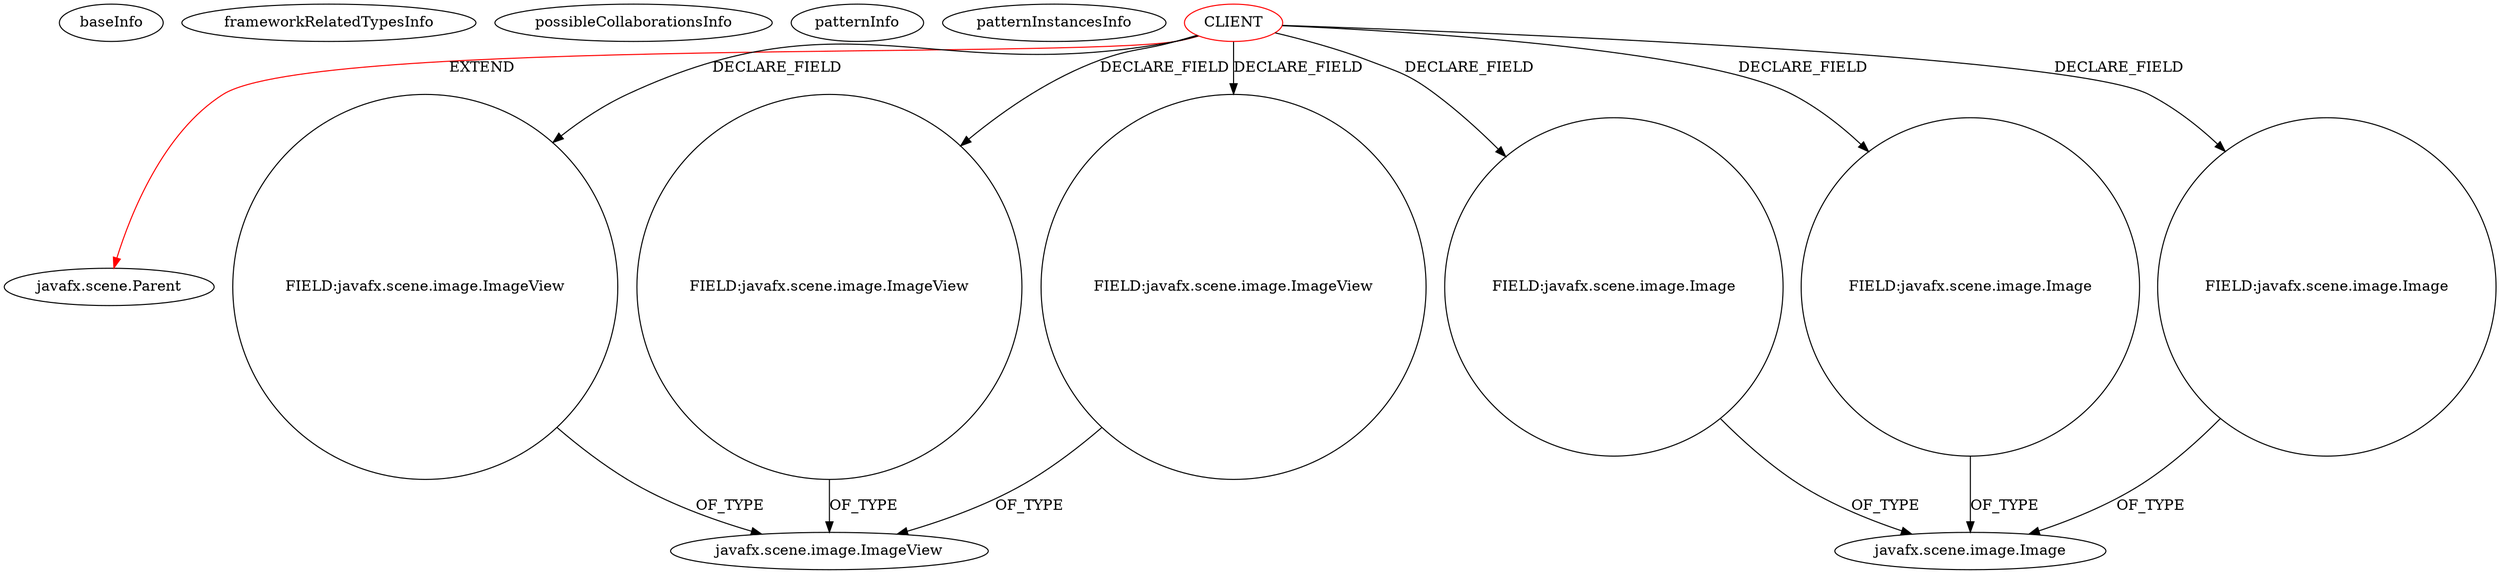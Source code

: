 digraph {
baseInfo[graphId=1082,category="pattern",isAnonymous=false,possibleRelation=false]
frameworkRelatedTypesInfo[0="javafx.scene.Parent"]
possibleCollaborationsInfo[]
patternInfo[frequency=2.0,patternRootClient=0]
patternInstancesInfo[0="Enriqe-Breaking-Bad-Brick-Breaker~/Enriqe-Breaking-Bad-Brick-Breaker/Breaking-Bad-Brick-Breaker-master/src/bbbrickbreaker/Bat.java~Bat~448",1="JASCValentine-BrickBreaker~/JASCValentine-BrickBreaker/BrickBreaker-master/src/brickbreaker/Bat.java~Bat~553"]
1[label="javafx.scene.Parent",vertexType="FRAMEWORK_CLASS_TYPE",isFrameworkType=false]
0[label="CLIENT",vertexType="ROOT_CLIENT_CLASS_DECLARATION",isFrameworkType=false,color=red]
6[label="FIELD:javafx.scene.image.Image",vertexType="FIELD_DECLARATION",isFrameworkType=false,shape=circle]
12[label="FIELD:javafx.scene.image.ImageView",vertexType="FIELD_DECLARATION",isFrameworkType=false,shape=circle]
9[label="javafx.scene.image.ImageView",vertexType="FRAMEWORK_CLASS_TYPE",isFrameworkType=false]
8[label="FIELD:javafx.scene.image.ImageView",vertexType="FIELD_DECLARATION",isFrameworkType=false,shape=circle]
10[label="FIELD:javafx.scene.image.ImageView",vertexType="FIELD_DECLARATION",isFrameworkType=false,shape=circle]
4[label="FIELD:javafx.scene.image.Image",vertexType="FIELD_DECLARATION",isFrameworkType=false,shape=circle]
2[label="FIELD:javafx.scene.image.Image",vertexType="FIELD_DECLARATION",isFrameworkType=false,shape=circle]
3[label="javafx.scene.image.Image",vertexType="FRAMEWORK_CLASS_TYPE",isFrameworkType=false]
0->10[label="DECLARE_FIELD"]
12->9[label="OF_TYPE"]
10->9[label="OF_TYPE"]
4->3[label="OF_TYPE"]
6->3[label="OF_TYPE"]
0->6[label="DECLARE_FIELD"]
0->1[label="EXTEND",color=red]
0->12[label="DECLARE_FIELD"]
0->2[label="DECLARE_FIELD"]
2->3[label="OF_TYPE"]
8->9[label="OF_TYPE"]
0->4[label="DECLARE_FIELD"]
0->8[label="DECLARE_FIELD"]
}
